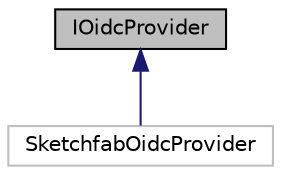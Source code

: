 digraph "IOidcProvider"
{
 // INTERACTIVE_SVG=YES
 // LATEX_PDF_SIZE
  edge [fontname="Helvetica",fontsize="10",labelfontname="Helvetica",labelfontsize="10"];
  node [fontname="Helvetica",fontsize="10",shape=record];
  Node1 [label="IOidcProvider",height=0.2,width=0.4,color="black", fillcolor="grey75", style="filled", fontcolor="black",tooltip=" "];
  Node1 -> Node2 [dir="back",color="midnightblue",fontsize="10",style="solid",fontname="Helvetica"];
  Node2 [label="SketchfabOidcProvider",height=0.2,width=0.4,color="grey75", fillcolor="white", style="filled",tooltip="Implementation of the OpenID Connect Sketchfab Provider More information can be found here: https://s..."];
}
